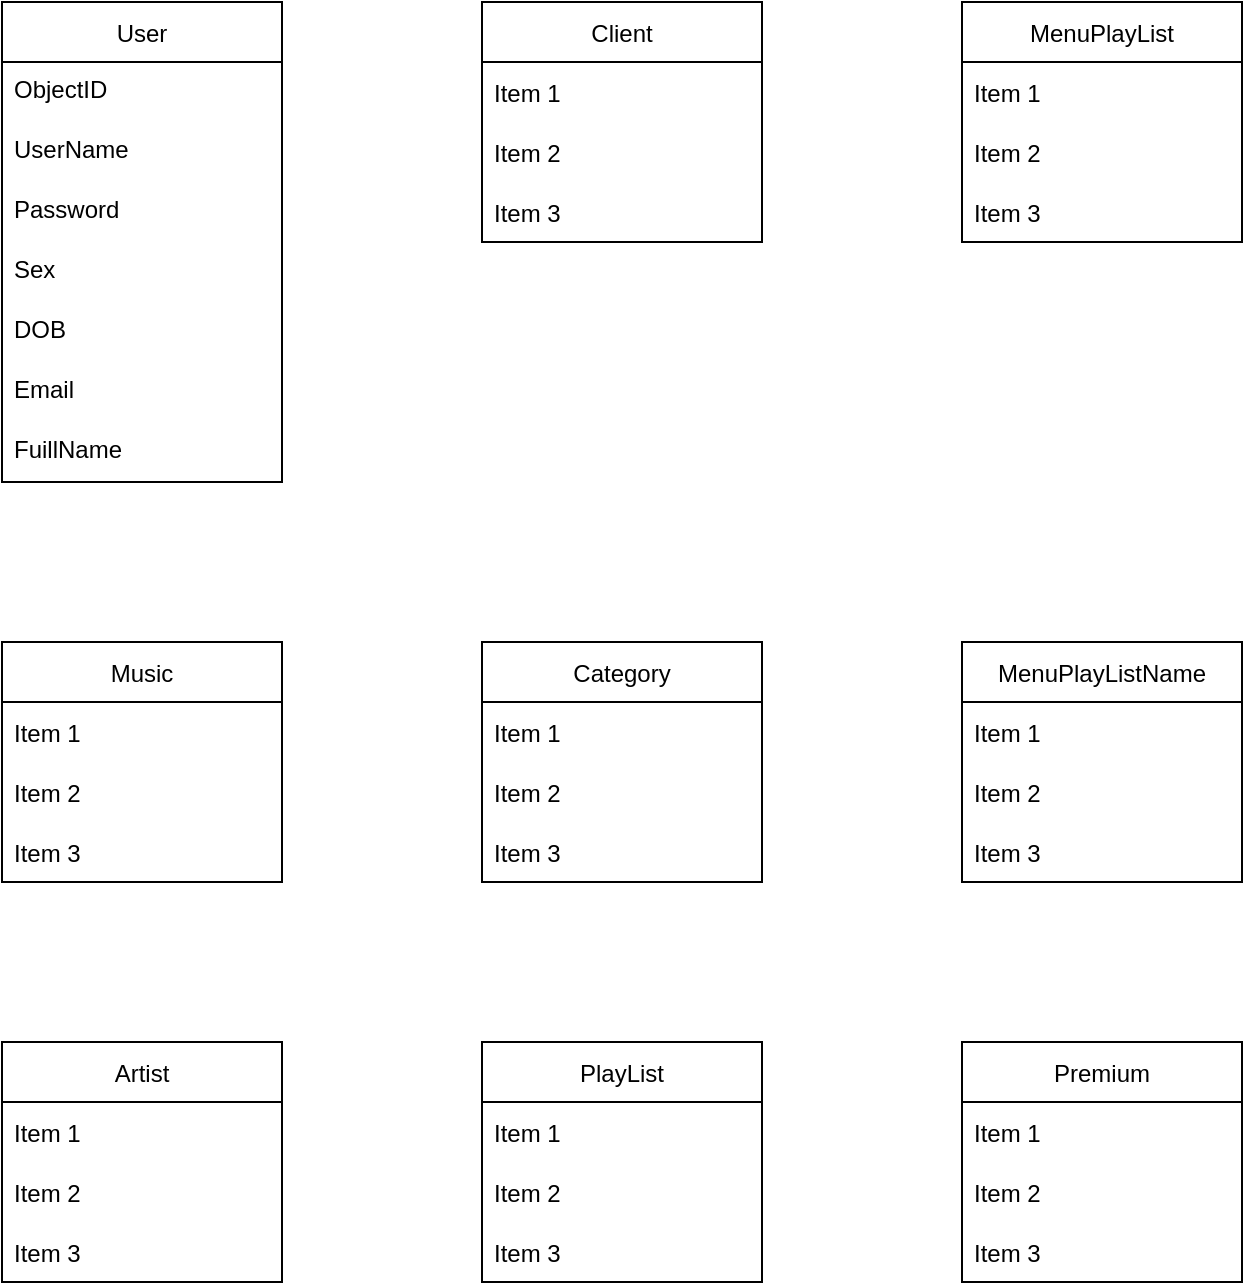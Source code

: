 <mxfile version="20.3.0" type="device"><diagram id="9KACUhpsHCOFmQkvdYIT" name="Page-1"><mxGraphModel dx="1422" dy="857" grid="1" gridSize="10" guides="1" tooltips="1" connect="1" arrows="1" fold="1" page="1" pageScale="1" pageWidth="850" pageHeight="1100" math="0" shadow="0"><root><mxCell id="0"/><mxCell id="1" parent="0"/><mxCell id="pkG-BoWIUoiV_WbQe9U1-2" value="User" style="swimlane;fontStyle=0;childLayout=stackLayout;horizontal=1;startSize=30;horizontalStack=0;resizeParent=1;resizeParentMax=0;resizeLast=0;collapsible=1;marginBottom=0;" parent="1" vertex="1"><mxGeometry x="80" y="40" width="140" height="240" as="geometry"><mxRectangle x="70" y="100" width="70" height="30" as="alternateBounds"/></mxGeometry></mxCell><mxCell id="pkG-BoWIUoiV_WbQe9U1-3" value="ObjectID" style="text;strokeColor=none;fillColor=none;align=left;verticalAlign=top;spacingLeft=4;spacingRight=4;overflow=hidden;points=[[0,0.5],[1,0.5]];portConstraint=eastwest;rotatable=0;" parent="pkG-BoWIUoiV_WbQe9U1-2" vertex="1"><mxGeometry y="30" width="140" height="30" as="geometry"/></mxCell><mxCell id="pkG-BoWIUoiV_WbQe9U1-4" value="UserName" style="text;strokeColor=none;fillColor=none;align=left;verticalAlign=top;spacingLeft=4;spacingRight=4;overflow=hidden;points=[[0,0.5],[1,0.5]];portConstraint=eastwest;rotatable=0;" parent="pkG-BoWIUoiV_WbQe9U1-2" vertex="1"><mxGeometry y="60" width="140" height="30" as="geometry"/></mxCell><mxCell id="pkG-BoWIUoiV_WbQe9U1-5" value="Password&#10;" style="text;strokeColor=none;fillColor=none;align=left;verticalAlign=top;spacingLeft=4;spacingRight=4;overflow=hidden;points=[[0,0.5],[1,0.5]];portConstraint=eastwest;rotatable=0;" parent="pkG-BoWIUoiV_WbQe9U1-2" vertex="1"><mxGeometry y="90" width="140" height="30" as="geometry"/></mxCell><mxCell id="pkG-BoWIUoiV_WbQe9U1-6" value="Sex" style="text;strokeColor=none;fillColor=none;align=left;verticalAlign=top;spacingLeft=4;spacingRight=4;overflow=hidden;points=[[0,0.5],[1,0.5]];portConstraint=eastwest;rotatable=0;" parent="pkG-BoWIUoiV_WbQe9U1-2" vertex="1"><mxGeometry y="120" width="140" height="30" as="geometry"/></mxCell><mxCell id="pkG-BoWIUoiV_WbQe9U1-7" value="DOB&#10;" style="text;strokeColor=none;fillColor=none;align=left;verticalAlign=top;spacingLeft=4;spacingRight=4;overflow=hidden;points=[[0,0.5],[1,0.5]];portConstraint=eastwest;rotatable=0;" parent="pkG-BoWIUoiV_WbQe9U1-2" vertex="1"><mxGeometry y="150" width="140" height="30" as="geometry"/></mxCell><mxCell id="pkG-BoWIUoiV_WbQe9U1-8" value="Email&#10;" style="text;strokeColor=none;fillColor=none;align=left;verticalAlign=top;spacingLeft=4;spacingRight=4;overflow=hidden;points=[[0,0.5],[1,0.5]];portConstraint=eastwest;rotatable=0;" parent="pkG-BoWIUoiV_WbQe9U1-2" vertex="1"><mxGeometry y="180" width="140" height="30" as="geometry"/></mxCell><mxCell id="Md7j3ONvjU_q5CFGirUN-1" value="FuillName" style="text;strokeColor=none;fillColor=none;align=left;verticalAlign=top;spacingLeft=4;spacingRight=4;overflow=hidden;points=[[0,0.5],[1,0.5]];portConstraint=eastwest;rotatable=0;" parent="pkG-BoWIUoiV_WbQe9U1-2" vertex="1"><mxGeometry y="210" width="140" height="30" as="geometry"/></mxCell><mxCell id="8GAvj-Le2mO6qykfAHEM-1" value="Music" style="swimlane;fontStyle=0;childLayout=stackLayout;horizontal=1;startSize=30;horizontalStack=0;resizeParent=1;resizeParentMax=0;resizeLast=0;collapsible=1;marginBottom=0;" vertex="1" parent="1"><mxGeometry x="80" y="360" width="140" height="120" as="geometry"/></mxCell><mxCell id="8GAvj-Le2mO6qykfAHEM-2" value="Item 1" style="text;strokeColor=none;fillColor=none;align=left;verticalAlign=middle;spacingLeft=4;spacingRight=4;overflow=hidden;points=[[0,0.5],[1,0.5]];portConstraint=eastwest;rotatable=0;" vertex="1" parent="8GAvj-Le2mO6qykfAHEM-1"><mxGeometry y="30" width="140" height="30" as="geometry"/></mxCell><mxCell id="8GAvj-Le2mO6qykfAHEM-3" value="Item 2" style="text;strokeColor=none;fillColor=none;align=left;verticalAlign=middle;spacingLeft=4;spacingRight=4;overflow=hidden;points=[[0,0.5],[1,0.5]];portConstraint=eastwest;rotatable=0;" vertex="1" parent="8GAvj-Le2mO6qykfAHEM-1"><mxGeometry y="60" width="140" height="30" as="geometry"/></mxCell><mxCell id="8GAvj-Le2mO6qykfAHEM-4" value="Item 3" style="text;strokeColor=none;fillColor=none;align=left;verticalAlign=middle;spacingLeft=4;spacingRight=4;overflow=hidden;points=[[0,0.5],[1,0.5]];portConstraint=eastwest;rotatable=0;" vertex="1" parent="8GAvj-Le2mO6qykfAHEM-1"><mxGeometry y="90" width="140" height="30" as="geometry"/></mxCell><mxCell id="8GAvj-Le2mO6qykfAHEM-5" value="Artist" style="swimlane;fontStyle=0;childLayout=stackLayout;horizontal=1;startSize=30;horizontalStack=0;resizeParent=1;resizeParentMax=0;resizeLast=0;collapsible=1;marginBottom=0;" vertex="1" parent="1"><mxGeometry x="80" y="560" width="140" height="120" as="geometry"/></mxCell><mxCell id="8GAvj-Le2mO6qykfAHEM-6" value="Item 1" style="text;strokeColor=none;fillColor=none;align=left;verticalAlign=middle;spacingLeft=4;spacingRight=4;overflow=hidden;points=[[0,0.5],[1,0.5]];portConstraint=eastwest;rotatable=0;" vertex="1" parent="8GAvj-Le2mO6qykfAHEM-5"><mxGeometry y="30" width="140" height="30" as="geometry"/></mxCell><mxCell id="8GAvj-Le2mO6qykfAHEM-7" value="Item 2" style="text;strokeColor=none;fillColor=none;align=left;verticalAlign=middle;spacingLeft=4;spacingRight=4;overflow=hidden;points=[[0,0.5],[1,0.5]];portConstraint=eastwest;rotatable=0;" vertex="1" parent="8GAvj-Le2mO6qykfAHEM-5"><mxGeometry y="60" width="140" height="30" as="geometry"/></mxCell><mxCell id="8GAvj-Le2mO6qykfAHEM-8" value="Item 3" style="text;strokeColor=none;fillColor=none;align=left;verticalAlign=middle;spacingLeft=4;spacingRight=4;overflow=hidden;points=[[0,0.5],[1,0.5]];portConstraint=eastwest;rotatable=0;" vertex="1" parent="8GAvj-Le2mO6qykfAHEM-5"><mxGeometry y="90" width="140" height="30" as="geometry"/></mxCell><mxCell id="8GAvj-Le2mO6qykfAHEM-9" value="Client" style="swimlane;fontStyle=0;childLayout=stackLayout;horizontal=1;startSize=30;horizontalStack=0;resizeParent=1;resizeParentMax=0;resizeLast=0;collapsible=1;marginBottom=0;" vertex="1" parent="1"><mxGeometry x="320" y="40" width="140" height="120" as="geometry"/></mxCell><mxCell id="8GAvj-Le2mO6qykfAHEM-10" value="Item 1" style="text;strokeColor=none;fillColor=none;align=left;verticalAlign=middle;spacingLeft=4;spacingRight=4;overflow=hidden;points=[[0,0.5],[1,0.5]];portConstraint=eastwest;rotatable=0;" vertex="1" parent="8GAvj-Le2mO6qykfAHEM-9"><mxGeometry y="30" width="140" height="30" as="geometry"/></mxCell><mxCell id="8GAvj-Le2mO6qykfAHEM-11" value="Item 2" style="text;strokeColor=none;fillColor=none;align=left;verticalAlign=middle;spacingLeft=4;spacingRight=4;overflow=hidden;points=[[0,0.5],[1,0.5]];portConstraint=eastwest;rotatable=0;" vertex="1" parent="8GAvj-Le2mO6qykfAHEM-9"><mxGeometry y="60" width="140" height="30" as="geometry"/></mxCell><mxCell id="8GAvj-Le2mO6qykfAHEM-12" value="Item 3" style="text;strokeColor=none;fillColor=none;align=left;verticalAlign=middle;spacingLeft=4;spacingRight=4;overflow=hidden;points=[[0,0.5],[1,0.5]];portConstraint=eastwest;rotatable=0;" vertex="1" parent="8GAvj-Le2mO6qykfAHEM-9"><mxGeometry y="90" width="140" height="30" as="geometry"/></mxCell><mxCell id="8GAvj-Le2mO6qykfAHEM-13" value="Category" style="swimlane;fontStyle=0;childLayout=stackLayout;horizontal=1;startSize=30;horizontalStack=0;resizeParent=1;resizeParentMax=0;resizeLast=0;collapsible=1;marginBottom=0;" vertex="1" parent="1"><mxGeometry x="320" y="360" width="140" height="120" as="geometry"/></mxCell><mxCell id="8GAvj-Le2mO6qykfAHEM-14" value="Item 1" style="text;strokeColor=none;fillColor=none;align=left;verticalAlign=middle;spacingLeft=4;spacingRight=4;overflow=hidden;points=[[0,0.5],[1,0.5]];portConstraint=eastwest;rotatable=0;" vertex="1" parent="8GAvj-Le2mO6qykfAHEM-13"><mxGeometry y="30" width="140" height="30" as="geometry"/></mxCell><mxCell id="8GAvj-Le2mO6qykfAHEM-15" value="Item 2" style="text;strokeColor=none;fillColor=none;align=left;verticalAlign=middle;spacingLeft=4;spacingRight=4;overflow=hidden;points=[[0,0.5],[1,0.5]];portConstraint=eastwest;rotatable=0;" vertex="1" parent="8GAvj-Le2mO6qykfAHEM-13"><mxGeometry y="60" width="140" height="30" as="geometry"/></mxCell><mxCell id="8GAvj-Le2mO6qykfAHEM-16" value="Item 3" style="text;strokeColor=none;fillColor=none;align=left;verticalAlign=middle;spacingLeft=4;spacingRight=4;overflow=hidden;points=[[0,0.5],[1,0.5]];portConstraint=eastwest;rotatable=0;" vertex="1" parent="8GAvj-Le2mO6qykfAHEM-13"><mxGeometry y="90" width="140" height="30" as="geometry"/></mxCell><mxCell id="8GAvj-Le2mO6qykfAHEM-17" value="PlayList" style="swimlane;fontStyle=0;childLayout=stackLayout;horizontal=1;startSize=30;horizontalStack=0;resizeParent=1;resizeParentMax=0;resizeLast=0;collapsible=1;marginBottom=0;" vertex="1" parent="1"><mxGeometry x="320" y="560" width="140" height="120" as="geometry"/></mxCell><mxCell id="8GAvj-Le2mO6qykfAHEM-18" value="Item 1" style="text;strokeColor=none;fillColor=none;align=left;verticalAlign=middle;spacingLeft=4;spacingRight=4;overflow=hidden;points=[[0,0.5],[1,0.5]];portConstraint=eastwest;rotatable=0;" vertex="1" parent="8GAvj-Le2mO6qykfAHEM-17"><mxGeometry y="30" width="140" height="30" as="geometry"/></mxCell><mxCell id="8GAvj-Le2mO6qykfAHEM-19" value="Item 2" style="text;strokeColor=none;fillColor=none;align=left;verticalAlign=middle;spacingLeft=4;spacingRight=4;overflow=hidden;points=[[0,0.5],[1,0.5]];portConstraint=eastwest;rotatable=0;" vertex="1" parent="8GAvj-Le2mO6qykfAHEM-17"><mxGeometry y="60" width="140" height="30" as="geometry"/></mxCell><mxCell id="8GAvj-Le2mO6qykfAHEM-20" value="Item 3" style="text;strokeColor=none;fillColor=none;align=left;verticalAlign=middle;spacingLeft=4;spacingRight=4;overflow=hidden;points=[[0,0.5],[1,0.5]];portConstraint=eastwest;rotatable=0;" vertex="1" parent="8GAvj-Le2mO6qykfAHEM-17"><mxGeometry y="90" width="140" height="30" as="geometry"/></mxCell><mxCell id="8GAvj-Le2mO6qykfAHEM-22" value="MenuPlayList" style="swimlane;fontStyle=0;childLayout=stackLayout;horizontal=1;startSize=30;horizontalStack=0;resizeParent=1;resizeParentMax=0;resizeLast=0;collapsible=1;marginBottom=0;" vertex="1" parent="1"><mxGeometry x="560" y="40" width="140" height="120" as="geometry"/></mxCell><mxCell id="8GAvj-Le2mO6qykfAHEM-23" value="Item 1" style="text;strokeColor=none;fillColor=none;align=left;verticalAlign=middle;spacingLeft=4;spacingRight=4;overflow=hidden;points=[[0,0.5],[1,0.5]];portConstraint=eastwest;rotatable=0;" vertex="1" parent="8GAvj-Le2mO6qykfAHEM-22"><mxGeometry y="30" width="140" height="30" as="geometry"/></mxCell><mxCell id="8GAvj-Le2mO6qykfAHEM-24" value="Item 2" style="text;strokeColor=none;fillColor=none;align=left;verticalAlign=middle;spacingLeft=4;spacingRight=4;overflow=hidden;points=[[0,0.5],[1,0.5]];portConstraint=eastwest;rotatable=0;" vertex="1" parent="8GAvj-Le2mO6qykfAHEM-22"><mxGeometry y="60" width="140" height="30" as="geometry"/></mxCell><mxCell id="8GAvj-Le2mO6qykfAHEM-25" value="Item 3" style="text;strokeColor=none;fillColor=none;align=left;verticalAlign=middle;spacingLeft=4;spacingRight=4;overflow=hidden;points=[[0,0.5],[1,0.5]];portConstraint=eastwest;rotatable=0;" vertex="1" parent="8GAvj-Le2mO6qykfAHEM-22"><mxGeometry y="90" width="140" height="30" as="geometry"/></mxCell><mxCell id="8GAvj-Le2mO6qykfAHEM-26" value="MenuPlayListName" style="swimlane;fontStyle=0;childLayout=stackLayout;horizontal=1;startSize=30;horizontalStack=0;resizeParent=1;resizeParentMax=0;resizeLast=0;collapsible=1;marginBottom=0;" vertex="1" parent="1"><mxGeometry x="560" y="360" width="140" height="120" as="geometry"/></mxCell><mxCell id="8GAvj-Le2mO6qykfAHEM-27" value="Item 1" style="text;strokeColor=none;fillColor=none;align=left;verticalAlign=middle;spacingLeft=4;spacingRight=4;overflow=hidden;points=[[0,0.5],[1,0.5]];portConstraint=eastwest;rotatable=0;" vertex="1" parent="8GAvj-Le2mO6qykfAHEM-26"><mxGeometry y="30" width="140" height="30" as="geometry"/></mxCell><mxCell id="8GAvj-Le2mO6qykfAHEM-28" value="Item 2" style="text;strokeColor=none;fillColor=none;align=left;verticalAlign=middle;spacingLeft=4;spacingRight=4;overflow=hidden;points=[[0,0.5],[1,0.5]];portConstraint=eastwest;rotatable=0;" vertex="1" parent="8GAvj-Le2mO6qykfAHEM-26"><mxGeometry y="60" width="140" height="30" as="geometry"/></mxCell><mxCell id="8GAvj-Le2mO6qykfAHEM-29" value="Item 3" style="text;strokeColor=none;fillColor=none;align=left;verticalAlign=middle;spacingLeft=4;spacingRight=4;overflow=hidden;points=[[0,0.5],[1,0.5]];portConstraint=eastwest;rotatable=0;" vertex="1" parent="8GAvj-Le2mO6qykfAHEM-26"><mxGeometry y="90" width="140" height="30" as="geometry"/></mxCell><mxCell id="8GAvj-Le2mO6qykfAHEM-30" value="Premium" style="swimlane;fontStyle=0;childLayout=stackLayout;horizontal=1;startSize=30;horizontalStack=0;resizeParent=1;resizeParentMax=0;resizeLast=0;collapsible=1;marginBottom=0;" vertex="1" parent="1"><mxGeometry x="560" y="560" width="140" height="120" as="geometry"/></mxCell><mxCell id="8GAvj-Le2mO6qykfAHEM-31" value="Item 1" style="text;strokeColor=none;fillColor=none;align=left;verticalAlign=middle;spacingLeft=4;spacingRight=4;overflow=hidden;points=[[0,0.5],[1,0.5]];portConstraint=eastwest;rotatable=0;" vertex="1" parent="8GAvj-Le2mO6qykfAHEM-30"><mxGeometry y="30" width="140" height="30" as="geometry"/></mxCell><mxCell id="8GAvj-Le2mO6qykfAHEM-32" value="Item 2" style="text;strokeColor=none;fillColor=none;align=left;verticalAlign=middle;spacingLeft=4;spacingRight=4;overflow=hidden;points=[[0,0.5],[1,0.5]];portConstraint=eastwest;rotatable=0;" vertex="1" parent="8GAvj-Le2mO6qykfAHEM-30"><mxGeometry y="60" width="140" height="30" as="geometry"/></mxCell><mxCell id="8GAvj-Le2mO6qykfAHEM-33" value="Item 3" style="text;strokeColor=none;fillColor=none;align=left;verticalAlign=middle;spacingLeft=4;spacingRight=4;overflow=hidden;points=[[0,0.5],[1,0.5]];portConstraint=eastwest;rotatable=0;" vertex="1" parent="8GAvj-Le2mO6qykfAHEM-30"><mxGeometry y="90" width="140" height="30" as="geometry"/></mxCell></root></mxGraphModel></diagram></mxfile>
